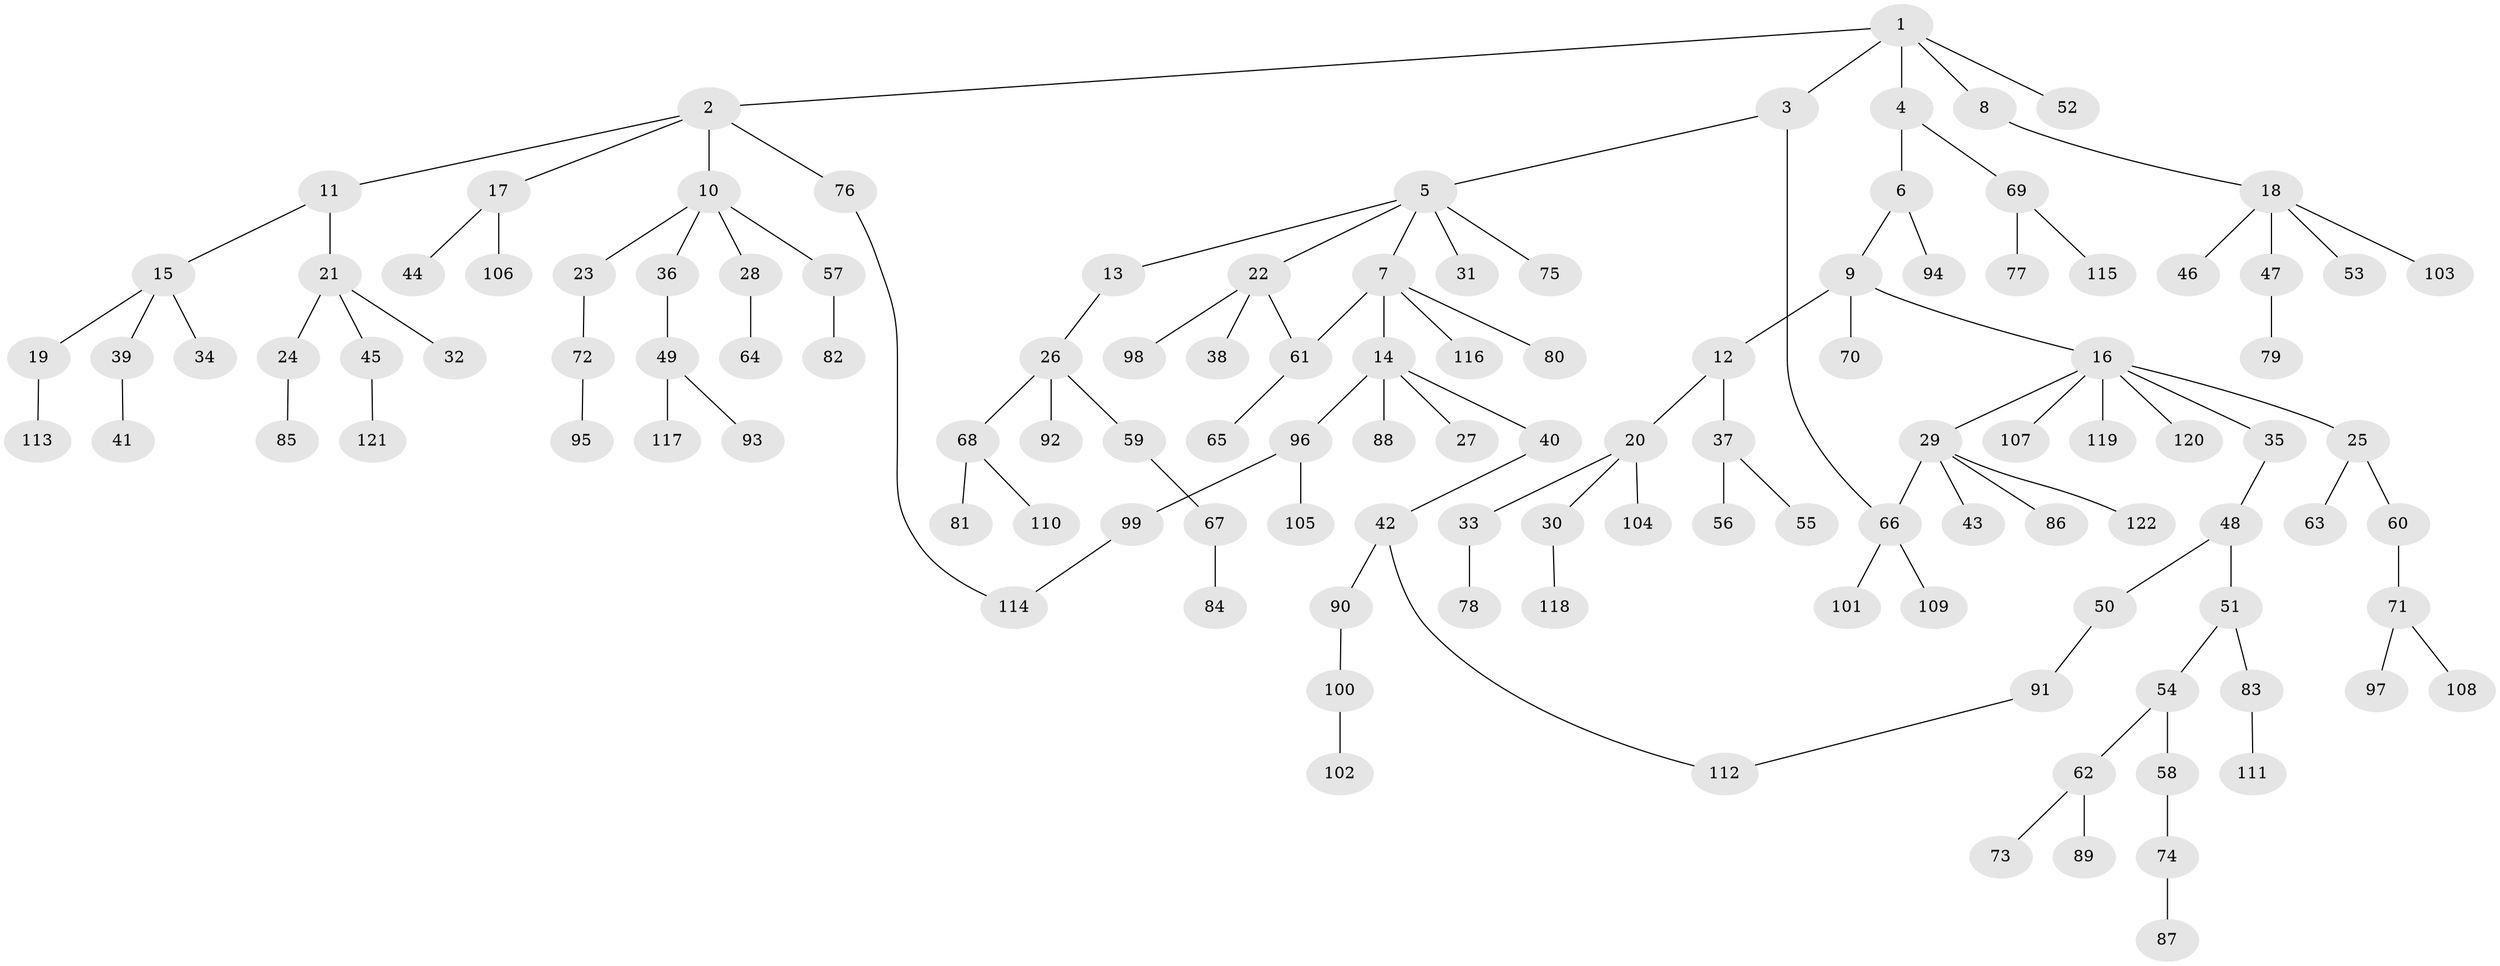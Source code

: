 // coarse degree distribution, {6: 0.023255813953488372, 7: 0.011627906976744186, 5: 0.03488372093023256, 4: 0.09302325581395349, 3: 0.10465116279069768, 2: 0.1744186046511628, 8: 0.011627906976744186, 1: 0.5465116279069767}
// Generated by graph-tools (version 1.1) at 2025/41/03/06/25 10:41:29]
// undirected, 122 vertices, 125 edges
graph export_dot {
graph [start="1"]
  node [color=gray90,style=filled];
  1;
  2;
  3;
  4;
  5;
  6;
  7;
  8;
  9;
  10;
  11;
  12;
  13;
  14;
  15;
  16;
  17;
  18;
  19;
  20;
  21;
  22;
  23;
  24;
  25;
  26;
  27;
  28;
  29;
  30;
  31;
  32;
  33;
  34;
  35;
  36;
  37;
  38;
  39;
  40;
  41;
  42;
  43;
  44;
  45;
  46;
  47;
  48;
  49;
  50;
  51;
  52;
  53;
  54;
  55;
  56;
  57;
  58;
  59;
  60;
  61;
  62;
  63;
  64;
  65;
  66;
  67;
  68;
  69;
  70;
  71;
  72;
  73;
  74;
  75;
  76;
  77;
  78;
  79;
  80;
  81;
  82;
  83;
  84;
  85;
  86;
  87;
  88;
  89;
  90;
  91;
  92;
  93;
  94;
  95;
  96;
  97;
  98;
  99;
  100;
  101;
  102;
  103;
  104;
  105;
  106;
  107;
  108;
  109;
  110;
  111;
  112;
  113;
  114;
  115;
  116;
  117;
  118;
  119;
  120;
  121;
  122;
  1 -- 2;
  1 -- 3;
  1 -- 4;
  1 -- 8;
  1 -- 52;
  2 -- 10;
  2 -- 11;
  2 -- 17;
  2 -- 76;
  3 -- 5;
  3 -- 66;
  4 -- 6;
  4 -- 69;
  5 -- 7;
  5 -- 13;
  5 -- 22;
  5 -- 31;
  5 -- 75;
  6 -- 9;
  6 -- 94;
  7 -- 14;
  7 -- 61;
  7 -- 80;
  7 -- 116;
  8 -- 18;
  9 -- 12;
  9 -- 16;
  9 -- 70;
  10 -- 23;
  10 -- 28;
  10 -- 36;
  10 -- 57;
  11 -- 15;
  11 -- 21;
  12 -- 20;
  12 -- 37;
  13 -- 26;
  14 -- 27;
  14 -- 40;
  14 -- 88;
  14 -- 96;
  15 -- 19;
  15 -- 34;
  15 -- 39;
  16 -- 25;
  16 -- 29;
  16 -- 35;
  16 -- 107;
  16 -- 119;
  16 -- 120;
  17 -- 44;
  17 -- 106;
  18 -- 46;
  18 -- 47;
  18 -- 53;
  18 -- 103;
  19 -- 113;
  20 -- 30;
  20 -- 33;
  20 -- 104;
  21 -- 24;
  21 -- 32;
  21 -- 45;
  22 -- 38;
  22 -- 98;
  22 -- 61;
  23 -- 72;
  24 -- 85;
  25 -- 60;
  25 -- 63;
  26 -- 59;
  26 -- 68;
  26 -- 92;
  28 -- 64;
  29 -- 43;
  29 -- 66;
  29 -- 86;
  29 -- 122;
  30 -- 118;
  33 -- 78;
  35 -- 48;
  36 -- 49;
  37 -- 55;
  37 -- 56;
  39 -- 41;
  40 -- 42;
  42 -- 90;
  42 -- 112;
  45 -- 121;
  47 -- 79;
  48 -- 50;
  48 -- 51;
  49 -- 93;
  49 -- 117;
  50 -- 91;
  51 -- 54;
  51 -- 83;
  54 -- 58;
  54 -- 62;
  57 -- 82;
  58 -- 74;
  59 -- 67;
  60 -- 71;
  61 -- 65;
  62 -- 73;
  62 -- 89;
  66 -- 101;
  66 -- 109;
  67 -- 84;
  68 -- 81;
  68 -- 110;
  69 -- 77;
  69 -- 115;
  71 -- 97;
  71 -- 108;
  72 -- 95;
  74 -- 87;
  76 -- 114;
  83 -- 111;
  90 -- 100;
  91 -- 112;
  96 -- 99;
  96 -- 105;
  99 -- 114;
  100 -- 102;
}
